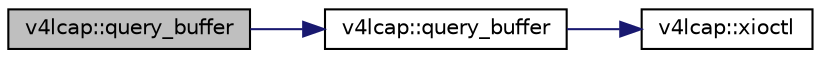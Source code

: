 digraph "v4lcap::query_buffer"
{
 // INTERACTIVE_SVG=YES
  edge [fontname="Helvetica",fontsize="10",labelfontname="Helvetica",labelfontsize="10"];
  node [fontname="Helvetica",fontsize="10",shape=record];
  rankdir="LR";
  Node315 [label="v4lcap::query_buffer",height=0.2,width=0.4,color="black", fillcolor="grey75", style="filled", fontcolor="black"];
  Node315 -> Node316 [color="midnightblue",fontsize="10",style="solid"];
  Node316 [label="v4lcap::query_buffer",height=0.2,width=0.4,color="black", fillcolor="white", style="filled",URL="$classv4lcap.html#a238573a18b367ebc812a49f4f1917012",tooltip="Query buffers to camera. "];
  Node316 -> Node317 [color="midnightblue",fontsize="10",style="solid"];
  Node317 [label="v4lcap::xioctl",height=0.2,width=0.4,color="black", fillcolor="white", style="filled",URL="$classv4lcap.html#ab5aaa5a8c0df17f5ca57e0b5170232cb"];
}
